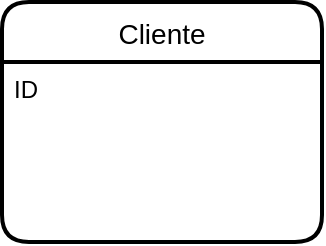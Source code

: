 <mxfile version="20.8.16" type="github"><diagram name="Página-1" id="DkWWQkTeVLzmWUIMh6T0"><mxGraphModel dx="954" dy="647" grid="1" gridSize="10" guides="1" tooltips="1" connect="1" arrows="1" fold="1" page="1" pageScale="1" pageWidth="827" pageHeight="1169" math="0" shadow="0"><root><mxCell id="0"/><mxCell id="1" parent="0"/><mxCell id="PejB958kpi62AfL4URom-1" value="Cliente" style="swimlane;childLayout=stackLayout;horizontal=1;startSize=30;horizontalStack=0;rounded=1;fontSize=14;fontStyle=0;strokeWidth=2;resizeParent=0;resizeLast=1;shadow=0;dashed=0;align=center;" vertex="1" parent="1"><mxGeometry x="230" y="260" width="160" height="120" as="geometry"/></mxCell><mxCell id="PejB958kpi62AfL4URom-2" value="ID" style="align=left;strokeColor=none;fillColor=none;spacingLeft=4;fontSize=12;verticalAlign=top;resizable=0;rotatable=0;part=1;" vertex="1" parent="PejB958kpi62AfL4URom-1"><mxGeometry y="30" width="160" height="90" as="geometry"/></mxCell></root></mxGraphModel></diagram></mxfile>